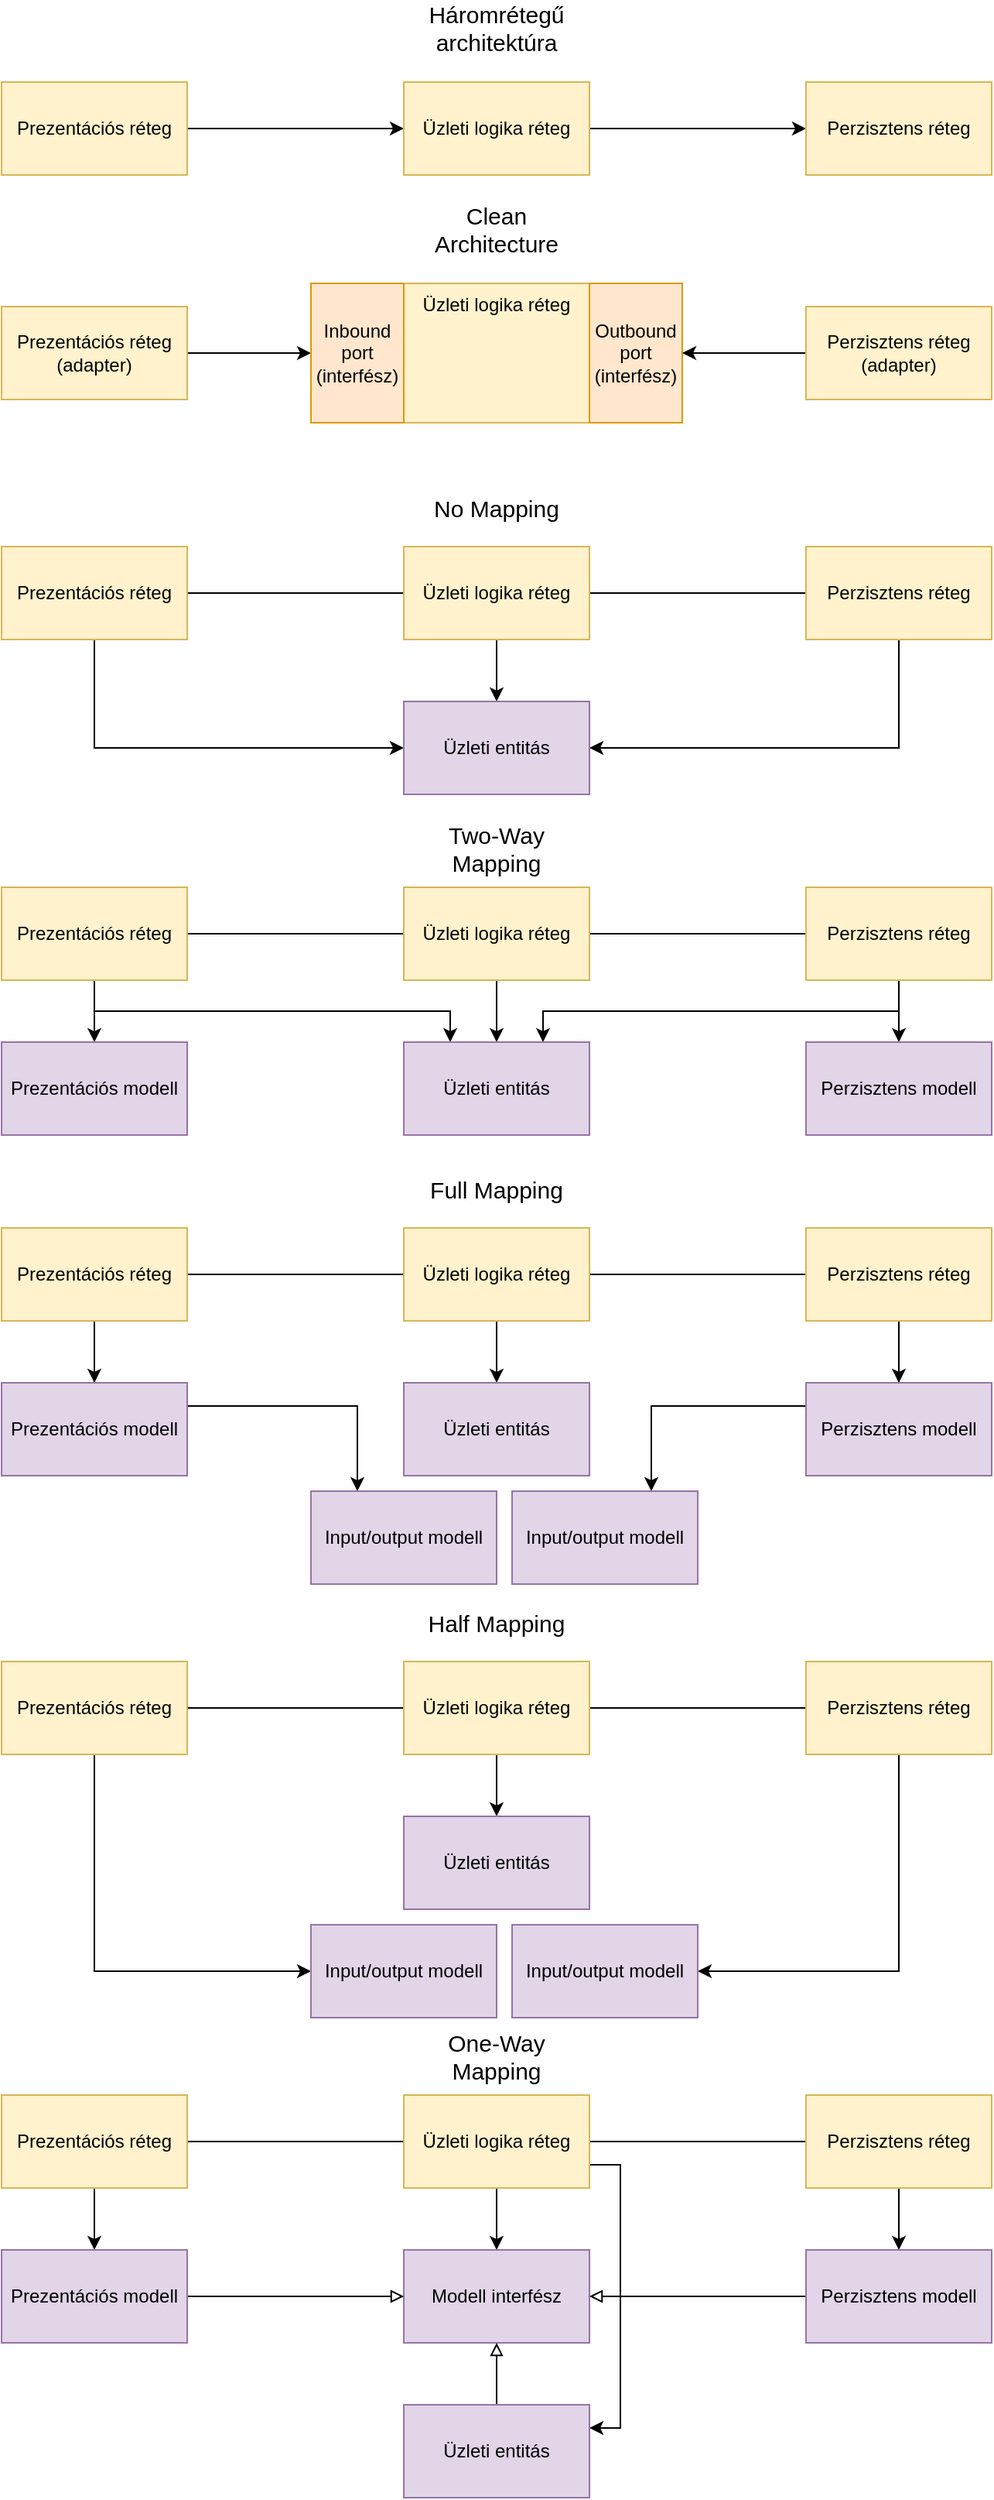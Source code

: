 <mxfile version="20.8.16" type="device"><diagram name="1 oldal" id="3tYlXjJAWlEJkMNdu8m3"><mxGraphModel dx="1562" dy="957" grid="1" gridSize="10" guides="1" tooltips="1" connect="1" arrows="1" fold="1" page="1" pageScale="1" pageWidth="1169" pageHeight="827" math="0" shadow="0"><root><mxCell id="0"/><mxCell id="1" parent="0"/><mxCell id="GStQI0HyIT7mLQ3R4yer-13" style="edgeStyle=orthogonalEdgeStyle;rounded=0;orthogonalLoop=1;jettySize=auto;html=1;exitX=1;exitY=0.5;exitDx=0;exitDy=0;entryX=0;entryY=0.5;entryDx=0;entryDy=0;" edge="1" parent="1" source="GStQI0HyIT7mLQ3R4yer-1" target="GStQI0HyIT7mLQ3R4yer-2"><mxGeometry relative="1" as="geometry"/></mxCell><mxCell id="GStQI0HyIT7mLQ3R4yer-1" value="Prezentációs réteg" style="rounded=0;whiteSpace=wrap;html=1;fillColor=#fff2cc;strokeColor=#d6b656;" vertex="1" parent="1"><mxGeometry x="80" y="80" width="120" height="60" as="geometry"/></mxCell><mxCell id="GStQI0HyIT7mLQ3R4yer-14" style="edgeStyle=orthogonalEdgeStyle;rounded=0;orthogonalLoop=1;jettySize=auto;html=1;exitX=1;exitY=0.5;exitDx=0;exitDy=0;" edge="1" parent="1" source="GStQI0HyIT7mLQ3R4yer-2" target="GStQI0HyIT7mLQ3R4yer-3"><mxGeometry relative="1" as="geometry"/></mxCell><mxCell id="GStQI0HyIT7mLQ3R4yer-2" value="Üzleti logika réteg" style="rounded=0;whiteSpace=wrap;html=1;fillColor=#fff2cc;strokeColor=#d6b656;" vertex="1" parent="1"><mxGeometry x="340" y="80" width="120" height="60" as="geometry"/></mxCell><mxCell id="GStQI0HyIT7mLQ3R4yer-3" value="Perzisztens réteg" style="rounded=0;whiteSpace=wrap;html=1;fillColor=#fff2cc;strokeColor=#d6b656;" vertex="1" parent="1"><mxGeometry x="600" y="80" width="120" height="60" as="geometry"/></mxCell><mxCell id="GStQI0HyIT7mLQ3R4yer-10" style="edgeStyle=orthogonalEdgeStyle;rounded=0;orthogonalLoop=1;jettySize=auto;html=1;exitX=1;exitY=0.5;exitDx=0;exitDy=0;entryX=0;entryY=0.5;entryDx=0;entryDy=0;" edge="1" parent="1" source="GStQI0HyIT7mLQ3R4yer-6" target="GStQI0HyIT7mLQ3R4yer-8"><mxGeometry relative="1" as="geometry"/></mxCell><mxCell id="GStQI0HyIT7mLQ3R4yer-6" value="Prezentációs réteg&lt;br&gt;(adapter)" style="rounded=0;whiteSpace=wrap;html=1;fillColor=#fff2cc;strokeColor=#d6b656;" vertex="1" parent="1"><mxGeometry x="80" y="225" width="120" height="60" as="geometry"/></mxCell><mxCell id="GStQI0HyIT7mLQ3R4yer-7" value="Üzleti logika réteg" style="rounded=0;whiteSpace=wrap;html=1;fillColor=#fff2cc;strokeColor=#d6b656;verticalAlign=top;" vertex="1" parent="1"><mxGeometry x="280" y="210" width="240" height="90" as="geometry"/></mxCell><mxCell id="GStQI0HyIT7mLQ3R4yer-8" value="Inbound&lt;br&gt;port&lt;br&gt;(interfész)" style="rounded=0;whiteSpace=wrap;html=1;fillColor=#ffe6cc;strokeColor=#d79b00;" vertex="1" parent="1"><mxGeometry x="280" y="210" width="60" height="90" as="geometry"/></mxCell><mxCell id="GStQI0HyIT7mLQ3R4yer-9" value="Outbound&lt;br&gt;port&lt;br&gt;(interfész)" style="rounded=0;whiteSpace=wrap;html=1;fillColor=#ffe6cc;strokeColor=#d79b00;" vertex="1" parent="1"><mxGeometry x="460" y="210" width="60" height="90" as="geometry"/></mxCell><mxCell id="GStQI0HyIT7mLQ3R4yer-12" style="edgeStyle=orthogonalEdgeStyle;rounded=0;orthogonalLoop=1;jettySize=auto;html=1;exitX=0;exitY=0.5;exitDx=0;exitDy=0;entryX=1;entryY=0.5;entryDx=0;entryDy=0;" edge="1" parent="1" source="GStQI0HyIT7mLQ3R4yer-11" target="GStQI0HyIT7mLQ3R4yer-9"><mxGeometry relative="1" as="geometry"/></mxCell><mxCell id="GStQI0HyIT7mLQ3R4yer-11" value="Perzisztens réteg&lt;br&gt;(adapter)" style="rounded=0;whiteSpace=wrap;html=1;fillColor=#fff2cc;strokeColor=#d6b656;" vertex="1" parent="1"><mxGeometry x="600" y="225" width="120" height="60" as="geometry"/></mxCell><mxCell id="GStQI0HyIT7mLQ3R4yer-15" value="Háromrétegű architektúra" style="text;html=1;strokeColor=none;fillColor=none;align=center;verticalAlign=middle;whiteSpace=wrap;rounded=0;fontSize=15;" vertex="1" parent="1"><mxGeometry x="330" y="30" width="140" height="30" as="geometry"/></mxCell><mxCell id="GStQI0HyIT7mLQ3R4yer-16" value="Clean Architecture" style="text;html=1;strokeColor=none;fillColor=none;align=center;verticalAlign=middle;whiteSpace=wrap;rounded=0;fontSize=15;" vertex="1" parent="1"><mxGeometry x="340" y="160" width="120" height="30" as="geometry"/></mxCell><mxCell id="GStQI0HyIT7mLQ3R4yer-17" style="edgeStyle=orthogonalEdgeStyle;rounded=0;orthogonalLoop=1;jettySize=auto;html=1;exitX=1;exitY=0.5;exitDx=0;exitDy=0;entryX=0;entryY=0.5;entryDx=0;entryDy=0;endArrow=none;endFill=0;" edge="1" parent="1" source="GStQI0HyIT7mLQ3R4yer-18" target="GStQI0HyIT7mLQ3R4yer-20"><mxGeometry relative="1" as="geometry"/></mxCell><mxCell id="GStQI0HyIT7mLQ3R4yer-25" style="edgeStyle=orthogonalEdgeStyle;rounded=0;orthogonalLoop=1;jettySize=auto;html=1;exitX=0.5;exitY=1;exitDx=0;exitDy=0;entryX=0;entryY=0.5;entryDx=0;entryDy=0;fontSize=11;endArrow=classic;endFill=1;" edge="1" parent="1" source="GStQI0HyIT7mLQ3R4yer-18" target="GStQI0HyIT7mLQ3R4yer-23"><mxGeometry relative="1" as="geometry"/></mxCell><mxCell id="GStQI0HyIT7mLQ3R4yer-18" value="Prezentációs réteg" style="rounded=0;whiteSpace=wrap;html=1;fillColor=#fff2cc;strokeColor=#d6b656;" vertex="1" parent="1"><mxGeometry x="80" y="380" width="120" height="60" as="geometry"/></mxCell><mxCell id="GStQI0HyIT7mLQ3R4yer-19" style="edgeStyle=orthogonalEdgeStyle;rounded=0;orthogonalLoop=1;jettySize=auto;html=1;exitX=1;exitY=0.5;exitDx=0;exitDy=0;endArrow=none;endFill=0;" edge="1" parent="1" source="GStQI0HyIT7mLQ3R4yer-20" target="GStQI0HyIT7mLQ3R4yer-21"><mxGeometry relative="1" as="geometry"/></mxCell><mxCell id="GStQI0HyIT7mLQ3R4yer-24" style="edgeStyle=orthogonalEdgeStyle;rounded=0;orthogonalLoop=1;jettySize=auto;html=1;exitX=0.5;exitY=1;exitDx=0;exitDy=0;entryX=0.5;entryY=0;entryDx=0;entryDy=0;fontSize=15;endArrow=classic;endFill=1;" edge="1" parent="1" source="GStQI0HyIT7mLQ3R4yer-20" target="GStQI0HyIT7mLQ3R4yer-23"><mxGeometry relative="1" as="geometry"/></mxCell><mxCell id="GStQI0HyIT7mLQ3R4yer-20" value="Üzleti logika réteg" style="rounded=0;whiteSpace=wrap;html=1;fillColor=#fff2cc;strokeColor=#d6b656;" vertex="1" parent="1"><mxGeometry x="340" y="380" width="120" height="60" as="geometry"/></mxCell><mxCell id="GStQI0HyIT7mLQ3R4yer-26" style="edgeStyle=orthogonalEdgeStyle;rounded=0;orthogonalLoop=1;jettySize=auto;html=1;exitX=0.5;exitY=1;exitDx=0;exitDy=0;entryX=1;entryY=0.5;entryDx=0;entryDy=0;fontSize=11;endArrow=classic;endFill=1;" edge="1" parent="1" source="GStQI0HyIT7mLQ3R4yer-21" target="GStQI0HyIT7mLQ3R4yer-23"><mxGeometry relative="1" as="geometry"/></mxCell><mxCell id="GStQI0HyIT7mLQ3R4yer-21" value="Perzisztens réteg" style="rounded=0;whiteSpace=wrap;html=1;fillColor=#fff2cc;strokeColor=#d6b656;" vertex="1" parent="1"><mxGeometry x="600" y="380" width="120" height="60" as="geometry"/></mxCell><mxCell id="GStQI0HyIT7mLQ3R4yer-23" value="Üzleti entitás" style="rounded=0;whiteSpace=wrap;html=1;fillColor=#e1d5e7;strokeColor=#9673a6;" vertex="1" parent="1"><mxGeometry x="340" y="480" width="120" height="60" as="geometry"/></mxCell><mxCell id="GStQI0HyIT7mLQ3R4yer-27" value="No Mapping" style="text;html=1;strokeColor=none;fillColor=none;align=center;verticalAlign=middle;whiteSpace=wrap;rounded=0;fontSize=15;" vertex="1" parent="1"><mxGeometry x="340" y="340" width="120" height="30" as="geometry"/></mxCell><mxCell id="GStQI0HyIT7mLQ3R4yer-29" style="edgeStyle=orthogonalEdgeStyle;rounded=0;orthogonalLoop=1;jettySize=auto;html=1;exitX=1;exitY=0.5;exitDx=0;exitDy=0;entryX=0;entryY=0.5;entryDx=0;entryDy=0;endArrow=none;endFill=0;" edge="1" parent="1" source="GStQI0HyIT7mLQ3R4yer-31" target="GStQI0HyIT7mLQ3R4yer-34"><mxGeometry relative="1" as="geometry"/></mxCell><mxCell id="GStQI0HyIT7mLQ3R4yer-30" style="edgeStyle=orthogonalEdgeStyle;rounded=0;orthogonalLoop=1;jettySize=auto;html=1;exitX=0.5;exitY=1;exitDx=0;exitDy=0;entryX=0.25;entryY=0;entryDx=0;entryDy=0;fontSize=11;endArrow=classic;endFill=1;" edge="1" parent="1" source="GStQI0HyIT7mLQ3R4yer-31" target="GStQI0HyIT7mLQ3R4yer-37"><mxGeometry relative="1" as="geometry"/></mxCell><mxCell id="GStQI0HyIT7mLQ3R4yer-40" style="edgeStyle=orthogonalEdgeStyle;rounded=0;orthogonalLoop=1;jettySize=auto;html=1;exitX=0.5;exitY=1;exitDx=0;exitDy=0;fontSize=15;endArrow=classic;endFill=1;" edge="1" parent="1" source="GStQI0HyIT7mLQ3R4yer-31" target="GStQI0HyIT7mLQ3R4yer-39"><mxGeometry relative="1" as="geometry"/></mxCell><mxCell id="GStQI0HyIT7mLQ3R4yer-31" value="Prezentációs réteg" style="rounded=0;whiteSpace=wrap;html=1;fillColor=#fff2cc;strokeColor=#d6b656;" vertex="1" parent="1"><mxGeometry x="80" y="600" width="120" height="60" as="geometry"/></mxCell><mxCell id="GStQI0HyIT7mLQ3R4yer-32" style="edgeStyle=orthogonalEdgeStyle;rounded=0;orthogonalLoop=1;jettySize=auto;html=1;exitX=1;exitY=0.5;exitDx=0;exitDy=0;endArrow=none;endFill=0;" edge="1" parent="1" source="GStQI0HyIT7mLQ3R4yer-34" target="GStQI0HyIT7mLQ3R4yer-36"><mxGeometry relative="1" as="geometry"/></mxCell><mxCell id="GStQI0HyIT7mLQ3R4yer-33" style="edgeStyle=orthogonalEdgeStyle;rounded=0;orthogonalLoop=1;jettySize=auto;html=1;exitX=0.5;exitY=1;exitDx=0;exitDy=0;entryX=0.5;entryY=0;entryDx=0;entryDy=0;fontSize=15;endArrow=classic;endFill=1;" edge="1" parent="1" source="GStQI0HyIT7mLQ3R4yer-34" target="GStQI0HyIT7mLQ3R4yer-37"><mxGeometry relative="1" as="geometry"/></mxCell><mxCell id="GStQI0HyIT7mLQ3R4yer-34" value="Üzleti logika réteg" style="rounded=0;whiteSpace=wrap;html=1;fillColor=#fff2cc;strokeColor=#d6b656;" vertex="1" parent="1"><mxGeometry x="340" y="600" width="120" height="60" as="geometry"/></mxCell><mxCell id="GStQI0HyIT7mLQ3R4yer-35" style="edgeStyle=orthogonalEdgeStyle;rounded=0;orthogonalLoop=1;jettySize=auto;html=1;exitX=0.5;exitY=1;exitDx=0;exitDy=0;entryX=0.75;entryY=0;entryDx=0;entryDy=0;fontSize=11;endArrow=classic;endFill=1;" edge="1" parent="1" source="GStQI0HyIT7mLQ3R4yer-36" target="GStQI0HyIT7mLQ3R4yer-37"><mxGeometry relative="1" as="geometry"/></mxCell><mxCell id="GStQI0HyIT7mLQ3R4yer-42" style="edgeStyle=orthogonalEdgeStyle;rounded=0;orthogonalLoop=1;jettySize=auto;html=1;exitX=0.5;exitY=1;exitDx=0;exitDy=0;fontSize=15;endArrow=classic;endFill=1;" edge="1" parent="1" source="GStQI0HyIT7mLQ3R4yer-36" target="GStQI0HyIT7mLQ3R4yer-41"><mxGeometry relative="1" as="geometry"/></mxCell><mxCell id="GStQI0HyIT7mLQ3R4yer-36" value="Perzisztens réteg" style="rounded=0;whiteSpace=wrap;html=1;fillColor=#fff2cc;strokeColor=#d6b656;" vertex="1" parent="1"><mxGeometry x="600" y="600" width="120" height="60" as="geometry"/></mxCell><mxCell id="GStQI0HyIT7mLQ3R4yer-37" value="Üzleti entitás" style="rounded=0;whiteSpace=wrap;html=1;fillColor=#e1d5e7;strokeColor=#9673a6;" vertex="1" parent="1"><mxGeometry x="340" y="700" width="120" height="60" as="geometry"/></mxCell><mxCell id="GStQI0HyIT7mLQ3R4yer-38" value="Two-Way Mapping" style="text;html=1;strokeColor=none;fillColor=none;align=center;verticalAlign=middle;whiteSpace=wrap;rounded=0;fontSize=15;" vertex="1" parent="1"><mxGeometry x="340" y="560" width="120" height="30" as="geometry"/></mxCell><mxCell id="GStQI0HyIT7mLQ3R4yer-39" value="Prezentációs modell" style="rounded=0;whiteSpace=wrap;html=1;fillColor=#e1d5e7;strokeColor=#9673a6;" vertex="1" parent="1"><mxGeometry x="80" y="700" width="120" height="60" as="geometry"/></mxCell><mxCell id="GStQI0HyIT7mLQ3R4yer-41" value="Perzisztens modell" style="rounded=0;whiteSpace=wrap;html=1;fillColor=#e1d5e7;strokeColor=#9673a6;" vertex="1" parent="1"><mxGeometry x="600" y="700" width="120" height="60" as="geometry"/></mxCell><mxCell id="GStQI0HyIT7mLQ3R4yer-43" style="edgeStyle=orthogonalEdgeStyle;rounded=0;orthogonalLoop=1;jettySize=auto;html=1;exitX=1;exitY=0.5;exitDx=0;exitDy=0;entryX=0;entryY=0.5;entryDx=0;entryDy=0;endArrow=none;endFill=0;" edge="1" parent="1" source="GStQI0HyIT7mLQ3R4yer-46" target="GStQI0HyIT7mLQ3R4yer-49"><mxGeometry relative="1" as="geometry"/></mxCell><mxCell id="GStQI0HyIT7mLQ3R4yer-44" style="edgeStyle=orthogonalEdgeStyle;rounded=0;orthogonalLoop=1;jettySize=auto;html=1;exitX=0.5;exitY=1;exitDx=0;exitDy=0;entryX=0.25;entryY=0;entryDx=0;entryDy=0;fontSize=11;endArrow=classic;endFill=1;" edge="1" parent="1" source="GStQI0HyIT7mLQ3R4yer-46" target="GStQI0HyIT7mLQ3R4yer-57"><mxGeometry relative="1" as="geometry"/></mxCell><mxCell id="GStQI0HyIT7mLQ3R4yer-45" style="edgeStyle=orthogonalEdgeStyle;rounded=0;orthogonalLoop=1;jettySize=auto;html=1;exitX=0.5;exitY=1;exitDx=0;exitDy=0;fontSize=15;endArrow=classic;endFill=1;" edge="1" parent="1" source="GStQI0HyIT7mLQ3R4yer-46" target="GStQI0HyIT7mLQ3R4yer-55"><mxGeometry relative="1" as="geometry"/></mxCell><mxCell id="GStQI0HyIT7mLQ3R4yer-46" value="Prezentációs réteg" style="rounded=0;whiteSpace=wrap;html=1;fillColor=#fff2cc;strokeColor=#d6b656;" vertex="1" parent="1"><mxGeometry x="80" y="820" width="120" height="60" as="geometry"/></mxCell><mxCell id="GStQI0HyIT7mLQ3R4yer-47" style="edgeStyle=orthogonalEdgeStyle;rounded=0;orthogonalLoop=1;jettySize=auto;html=1;exitX=1;exitY=0.5;exitDx=0;exitDy=0;endArrow=none;endFill=0;" edge="1" parent="1" source="GStQI0HyIT7mLQ3R4yer-49" target="GStQI0HyIT7mLQ3R4yer-52"><mxGeometry relative="1" as="geometry"/></mxCell><mxCell id="GStQI0HyIT7mLQ3R4yer-48" style="edgeStyle=orthogonalEdgeStyle;rounded=0;orthogonalLoop=1;jettySize=auto;html=1;exitX=0.5;exitY=1;exitDx=0;exitDy=0;entryX=0.5;entryY=0;entryDx=0;entryDy=0;fontSize=15;endArrow=classic;endFill=1;" edge="1" parent="1" source="GStQI0HyIT7mLQ3R4yer-49" target="GStQI0HyIT7mLQ3R4yer-53"><mxGeometry relative="1" as="geometry"/></mxCell><mxCell id="GStQI0HyIT7mLQ3R4yer-49" value="Üzleti logika réteg" style="rounded=0;whiteSpace=wrap;html=1;fillColor=#fff2cc;strokeColor=#d6b656;" vertex="1" parent="1"><mxGeometry x="340" y="820" width="120" height="60" as="geometry"/></mxCell><mxCell id="GStQI0HyIT7mLQ3R4yer-50" style="edgeStyle=orthogonalEdgeStyle;rounded=0;orthogonalLoop=1;jettySize=auto;html=1;exitX=0.5;exitY=1;exitDx=0;exitDy=0;entryX=0.75;entryY=0;entryDx=0;entryDy=0;fontSize=11;endArrow=classic;endFill=1;" edge="1" parent="1" source="GStQI0HyIT7mLQ3R4yer-52" target="GStQI0HyIT7mLQ3R4yer-58"><mxGeometry relative="1" as="geometry"/></mxCell><mxCell id="GStQI0HyIT7mLQ3R4yer-51" style="edgeStyle=orthogonalEdgeStyle;rounded=0;orthogonalLoop=1;jettySize=auto;html=1;exitX=0.5;exitY=1;exitDx=0;exitDy=0;fontSize=15;endArrow=classic;endFill=1;" edge="1" parent="1" source="GStQI0HyIT7mLQ3R4yer-52" target="GStQI0HyIT7mLQ3R4yer-56"><mxGeometry relative="1" as="geometry"/></mxCell><mxCell id="GStQI0HyIT7mLQ3R4yer-52" value="Perzisztens réteg" style="rounded=0;whiteSpace=wrap;html=1;fillColor=#fff2cc;strokeColor=#d6b656;" vertex="1" parent="1"><mxGeometry x="600" y="820" width="120" height="60" as="geometry"/></mxCell><mxCell id="GStQI0HyIT7mLQ3R4yer-53" value="Üzleti entitás" style="rounded=0;whiteSpace=wrap;html=1;fillColor=#e1d5e7;strokeColor=#9673a6;" vertex="1" parent="1"><mxGeometry x="340" y="920" width="120" height="60" as="geometry"/></mxCell><mxCell id="GStQI0HyIT7mLQ3R4yer-54" value="Full Mapping" style="text;html=1;strokeColor=none;fillColor=none;align=center;verticalAlign=middle;whiteSpace=wrap;rounded=0;fontSize=15;" vertex="1" parent="1"><mxGeometry x="340" y="780" width="120" height="30" as="geometry"/></mxCell><mxCell id="GStQI0HyIT7mLQ3R4yer-55" value="Prezentációs modell" style="rounded=0;whiteSpace=wrap;html=1;fillColor=#e1d5e7;strokeColor=#9673a6;" vertex="1" parent="1"><mxGeometry x="80" y="920" width="120" height="60" as="geometry"/></mxCell><mxCell id="GStQI0HyIT7mLQ3R4yer-56" value="Perzisztens modell" style="rounded=0;whiteSpace=wrap;html=1;fillColor=#e1d5e7;strokeColor=#9673a6;" vertex="1" parent="1"><mxGeometry x="600" y="920" width="120" height="60" as="geometry"/></mxCell><mxCell id="GStQI0HyIT7mLQ3R4yer-57" value="Input/output modell" style="rounded=0;whiteSpace=wrap;html=1;fillColor=#e1d5e7;strokeColor=#9673a6;" vertex="1" parent="1"><mxGeometry x="280" y="990" width="120" height="60" as="geometry"/></mxCell><mxCell id="GStQI0HyIT7mLQ3R4yer-58" value="Input/output modell" style="rounded=0;whiteSpace=wrap;html=1;fillColor=#e1d5e7;strokeColor=#9673a6;" vertex="1" parent="1"><mxGeometry x="410" y="990" width="120" height="60" as="geometry"/></mxCell><mxCell id="GStQI0HyIT7mLQ3R4yer-59" style="edgeStyle=orthogonalEdgeStyle;rounded=0;orthogonalLoop=1;jettySize=auto;html=1;exitX=1;exitY=0.5;exitDx=0;exitDy=0;entryX=0;entryY=0.5;entryDx=0;entryDy=0;endArrow=none;endFill=0;" edge="1" parent="1" source="GStQI0HyIT7mLQ3R4yer-62" target="GStQI0HyIT7mLQ3R4yer-65"><mxGeometry relative="1" as="geometry"/></mxCell><mxCell id="GStQI0HyIT7mLQ3R4yer-75" style="edgeStyle=orthogonalEdgeStyle;rounded=0;orthogonalLoop=1;jettySize=auto;html=1;exitX=0.5;exitY=1;exitDx=0;exitDy=0;entryX=0;entryY=0.5;entryDx=0;entryDy=0;fontSize=15;endArrow=classic;endFill=1;" edge="1" parent="1" source="GStQI0HyIT7mLQ3R4yer-62" target="GStQI0HyIT7mLQ3R4yer-73"><mxGeometry relative="1" as="geometry"/></mxCell><mxCell id="GStQI0HyIT7mLQ3R4yer-62" value="Prezentációs réteg" style="rounded=0;whiteSpace=wrap;html=1;fillColor=#fff2cc;strokeColor=#d6b656;" vertex="1" parent="1"><mxGeometry x="80" y="1100" width="120" height="60" as="geometry"/></mxCell><mxCell id="GStQI0HyIT7mLQ3R4yer-63" style="edgeStyle=orthogonalEdgeStyle;rounded=0;orthogonalLoop=1;jettySize=auto;html=1;exitX=1;exitY=0.5;exitDx=0;exitDy=0;endArrow=none;endFill=0;" edge="1" parent="1" source="GStQI0HyIT7mLQ3R4yer-65" target="GStQI0HyIT7mLQ3R4yer-68"><mxGeometry relative="1" as="geometry"/></mxCell><mxCell id="GStQI0HyIT7mLQ3R4yer-64" style="edgeStyle=orthogonalEdgeStyle;rounded=0;orthogonalLoop=1;jettySize=auto;html=1;exitX=0.5;exitY=1;exitDx=0;exitDy=0;entryX=0.5;entryY=0;entryDx=0;entryDy=0;fontSize=15;endArrow=classic;endFill=1;" edge="1" parent="1" source="GStQI0HyIT7mLQ3R4yer-65" target="GStQI0HyIT7mLQ3R4yer-69"><mxGeometry relative="1" as="geometry"/></mxCell><mxCell id="GStQI0HyIT7mLQ3R4yer-65" value="Üzleti logika réteg" style="rounded=0;whiteSpace=wrap;html=1;fillColor=#fff2cc;strokeColor=#d6b656;" vertex="1" parent="1"><mxGeometry x="340" y="1100" width="120" height="60" as="geometry"/></mxCell><mxCell id="GStQI0HyIT7mLQ3R4yer-67" style="edgeStyle=orthogonalEdgeStyle;rounded=0;orthogonalLoop=1;jettySize=auto;html=1;exitX=0.5;exitY=1;exitDx=0;exitDy=0;fontSize=15;endArrow=classic;endFill=1;entryX=1;entryY=0.5;entryDx=0;entryDy=0;" edge="1" parent="1" source="GStQI0HyIT7mLQ3R4yer-68" target="GStQI0HyIT7mLQ3R4yer-74"><mxGeometry relative="1" as="geometry"><mxPoint x="660" y="1200" as="targetPoint"/></mxGeometry></mxCell><mxCell id="GStQI0HyIT7mLQ3R4yer-68" value="Perzisztens réteg" style="rounded=0;whiteSpace=wrap;html=1;fillColor=#fff2cc;strokeColor=#d6b656;" vertex="1" parent="1"><mxGeometry x="600" y="1100" width="120" height="60" as="geometry"/></mxCell><mxCell id="GStQI0HyIT7mLQ3R4yer-69" value="Üzleti entitás" style="rounded=0;whiteSpace=wrap;html=1;fillColor=#e1d5e7;strokeColor=#9673a6;" vertex="1" parent="1"><mxGeometry x="340" y="1200" width="120" height="60" as="geometry"/></mxCell><mxCell id="GStQI0HyIT7mLQ3R4yer-70" value="Half Mapping" style="text;html=1;strokeColor=none;fillColor=none;align=center;verticalAlign=middle;whiteSpace=wrap;rounded=0;fontSize=15;" vertex="1" parent="1"><mxGeometry x="340" y="1060" width="120" height="30" as="geometry"/></mxCell><mxCell id="GStQI0HyIT7mLQ3R4yer-73" value="Input/output modell" style="rounded=0;whiteSpace=wrap;html=1;fillColor=#e1d5e7;strokeColor=#9673a6;" vertex="1" parent="1"><mxGeometry x="280" y="1270" width="120" height="60" as="geometry"/></mxCell><mxCell id="GStQI0HyIT7mLQ3R4yer-74" value="Input/output modell" style="rounded=0;whiteSpace=wrap;html=1;fillColor=#e1d5e7;strokeColor=#9673a6;" vertex="1" parent="1"><mxGeometry x="410" y="1270" width="120" height="60" as="geometry"/></mxCell><mxCell id="GStQI0HyIT7mLQ3R4yer-76" style="edgeStyle=orthogonalEdgeStyle;rounded=0;orthogonalLoop=1;jettySize=auto;html=1;exitX=1;exitY=0.5;exitDx=0;exitDy=0;entryX=0;entryY=0.5;entryDx=0;entryDy=0;endArrow=none;endFill=0;" edge="1" parent="1" source="GStQI0HyIT7mLQ3R4yer-78" target="GStQI0HyIT7mLQ3R4yer-81"><mxGeometry relative="1" as="geometry"/></mxCell><mxCell id="GStQI0HyIT7mLQ3R4yer-77" style="edgeStyle=orthogonalEdgeStyle;rounded=0;orthogonalLoop=1;jettySize=auto;html=1;exitX=0.5;exitY=1;exitDx=0;exitDy=0;entryX=0.5;entryY=0;entryDx=0;entryDy=0;fontSize=15;endArrow=classic;endFill=1;" edge="1" parent="1" source="GStQI0HyIT7mLQ3R4yer-78" target="GStQI0HyIT7mLQ3R4yer-88"><mxGeometry relative="1" as="geometry"/></mxCell><mxCell id="GStQI0HyIT7mLQ3R4yer-78" value="Prezentációs réteg" style="rounded=0;whiteSpace=wrap;html=1;fillColor=#fff2cc;strokeColor=#d6b656;" vertex="1" parent="1"><mxGeometry x="80" y="1380" width="120" height="60" as="geometry"/></mxCell><mxCell id="GStQI0HyIT7mLQ3R4yer-79" style="edgeStyle=orthogonalEdgeStyle;rounded=0;orthogonalLoop=1;jettySize=auto;html=1;exitX=1;exitY=0.5;exitDx=0;exitDy=0;endArrow=none;endFill=0;" edge="1" parent="1" source="GStQI0HyIT7mLQ3R4yer-81" target="GStQI0HyIT7mLQ3R4yer-83"><mxGeometry relative="1" as="geometry"/></mxCell><mxCell id="GStQI0HyIT7mLQ3R4yer-80" style="edgeStyle=orthogonalEdgeStyle;rounded=0;orthogonalLoop=1;jettySize=auto;html=1;exitX=0.5;exitY=1;exitDx=0;exitDy=0;entryX=0.5;entryY=0;entryDx=0;entryDy=0;fontSize=15;endArrow=classic;endFill=1;" edge="1" parent="1" source="GStQI0HyIT7mLQ3R4yer-81" target="GStQI0HyIT7mLQ3R4yer-84"><mxGeometry relative="1" as="geometry"/></mxCell><mxCell id="GStQI0HyIT7mLQ3R4yer-94" style="edgeStyle=orthogonalEdgeStyle;rounded=0;orthogonalLoop=1;jettySize=auto;html=1;exitX=1;exitY=0.75;exitDx=0;exitDy=0;entryX=1;entryY=0.25;entryDx=0;entryDy=0;fontSize=15;endArrow=classic;endFill=1;" edge="1" parent="1" source="GStQI0HyIT7mLQ3R4yer-81" target="GStQI0HyIT7mLQ3R4yer-92"><mxGeometry relative="1" as="geometry"/></mxCell><mxCell id="GStQI0HyIT7mLQ3R4yer-81" value="Üzleti logika réteg" style="rounded=0;whiteSpace=wrap;html=1;fillColor=#fff2cc;strokeColor=#d6b656;" vertex="1" parent="1"><mxGeometry x="340" y="1380" width="120" height="60" as="geometry"/></mxCell><mxCell id="GStQI0HyIT7mLQ3R4yer-82" style="edgeStyle=orthogonalEdgeStyle;rounded=0;orthogonalLoop=1;jettySize=auto;html=1;exitX=0.5;exitY=1;exitDx=0;exitDy=0;fontSize=15;endArrow=classic;endFill=1;entryX=0.5;entryY=0;entryDx=0;entryDy=0;" edge="1" parent="1" source="GStQI0HyIT7mLQ3R4yer-83" target="GStQI0HyIT7mLQ3R4yer-89"><mxGeometry relative="1" as="geometry"><mxPoint x="660" y="1480" as="targetPoint"/></mxGeometry></mxCell><mxCell id="GStQI0HyIT7mLQ3R4yer-83" value="Perzisztens réteg" style="rounded=0;whiteSpace=wrap;html=1;fillColor=#fff2cc;strokeColor=#d6b656;" vertex="1" parent="1"><mxGeometry x="600" y="1380" width="120" height="60" as="geometry"/></mxCell><mxCell id="GStQI0HyIT7mLQ3R4yer-84" value="Modell interfész" style="rounded=0;whiteSpace=wrap;html=1;fillColor=#e1d5e7;strokeColor=#9673a6;" vertex="1" parent="1"><mxGeometry x="340" y="1480" width="120" height="60" as="geometry"/></mxCell><mxCell id="GStQI0HyIT7mLQ3R4yer-85" value="One-Way Mapping" style="text;html=1;strokeColor=none;fillColor=none;align=center;verticalAlign=middle;whiteSpace=wrap;rounded=0;fontSize=15;" vertex="1" parent="1"><mxGeometry x="340" y="1340" width="120" height="30" as="geometry"/></mxCell><mxCell id="GStQI0HyIT7mLQ3R4yer-90" style="edgeStyle=orthogonalEdgeStyle;rounded=0;orthogonalLoop=1;jettySize=auto;html=1;exitX=1;exitY=0.5;exitDx=0;exitDy=0;fontSize=15;endArrow=block;endFill=0;" edge="1" parent="1" source="GStQI0HyIT7mLQ3R4yer-88" target="GStQI0HyIT7mLQ3R4yer-84"><mxGeometry relative="1" as="geometry"/></mxCell><mxCell id="GStQI0HyIT7mLQ3R4yer-88" value="Prezentációs modell" style="rounded=0;whiteSpace=wrap;html=1;fillColor=#e1d5e7;strokeColor=#9673a6;" vertex="1" parent="1"><mxGeometry x="80" y="1480" width="120" height="60" as="geometry"/></mxCell><mxCell id="GStQI0HyIT7mLQ3R4yer-91" style="edgeStyle=orthogonalEdgeStyle;rounded=0;orthogonalLoop=1;jettySize=auto;html=1;exitX=0;exitY=0.5;exitDx=0;exitDy=0;entryX=1;entryY=0.5;entryDx=0;entryDy=0;fontSize=15;endArrow=block;endFill=0;" edge="1" parent="1" source="GStQI0HyIT7mLQ3R4yer-89" target="GStQI0HyIT7mLQ3R4yer-84"><mxGeometry relative="1" as="geometry"/></mxCell><mxCell id="GStQI0HyIT7mLQ3R4yer-89" value="Perzisztens modell" style="rounded=0;whiteSpace=wrap;html=1;fillColor=#e1d5e7;strokeColor=#9673a6;" vertex="1" parent="1"><mxGeometry x="600" y="1480" width="120" height="60" as="geometry"/></mxCell><mxCell id="GStQI0HyIT7mLQ3R4yer-93" style="edgeStyle=orthogonalEdgeStyle;rounded=0;orthogonalLoop=1;jettySize=auto;html=1;exitX=0.5;exitY=0;exitDx=0;exitDy=0;entryX=0.5;entryY=1;entryDx=0;entryDy=0;fontSize=15;endArrow=block;endFill=0;" edge="1" parent="1" source="GStQI0HyIT7mLQ3R4yer-92" target="GStQI0HyIT7mLQ3R4yer-84"><mxGeometry relative="1" as="geometry"/></mxCell><mxCell id="GStQI0HyIT7mLQ3R4yer-92" value="Üzleti entitás" style="rounded=0;whiteSpace=wrap;html=1;fillColor=#e1d5e7;strokeColor=#9673a6;" vertex="1" parent="1"><mxGeometry x="340" y="1580" width="120" height="60" as="geometry"/></mxCell></root></mxGraphModel></diagram></mxfile>